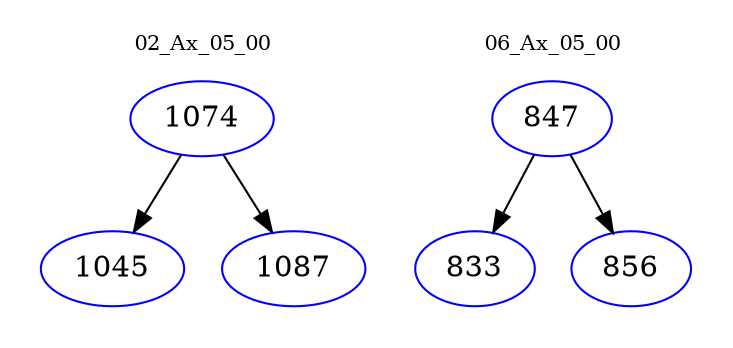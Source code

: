digraph{
subgraph cluster_0 {
color = white
label = "02_Ax_05_00";
fontsize=10;
T0_1074 [label="1074", color="blue"]
T0_1074 -> T0_1045 [color="black"]
T0_1045 [label="1045", color="blue"]
T0_1074 -> T0_1087 [color="black"]
T0_1087 [label="1087", color="blue"]
}
subgraph cluster_1 {
color = white
label = "06_Ax_05_00";
fontsize=10;
T1_847 [label="847", color="blue"]
T1_847 -> T1_833 [color="black"]
T1_833 [label="833", color="blue"]
T1_847 -> T1_856 [color="black"]
T1_856 [label="856", color="blue"]
}
}

